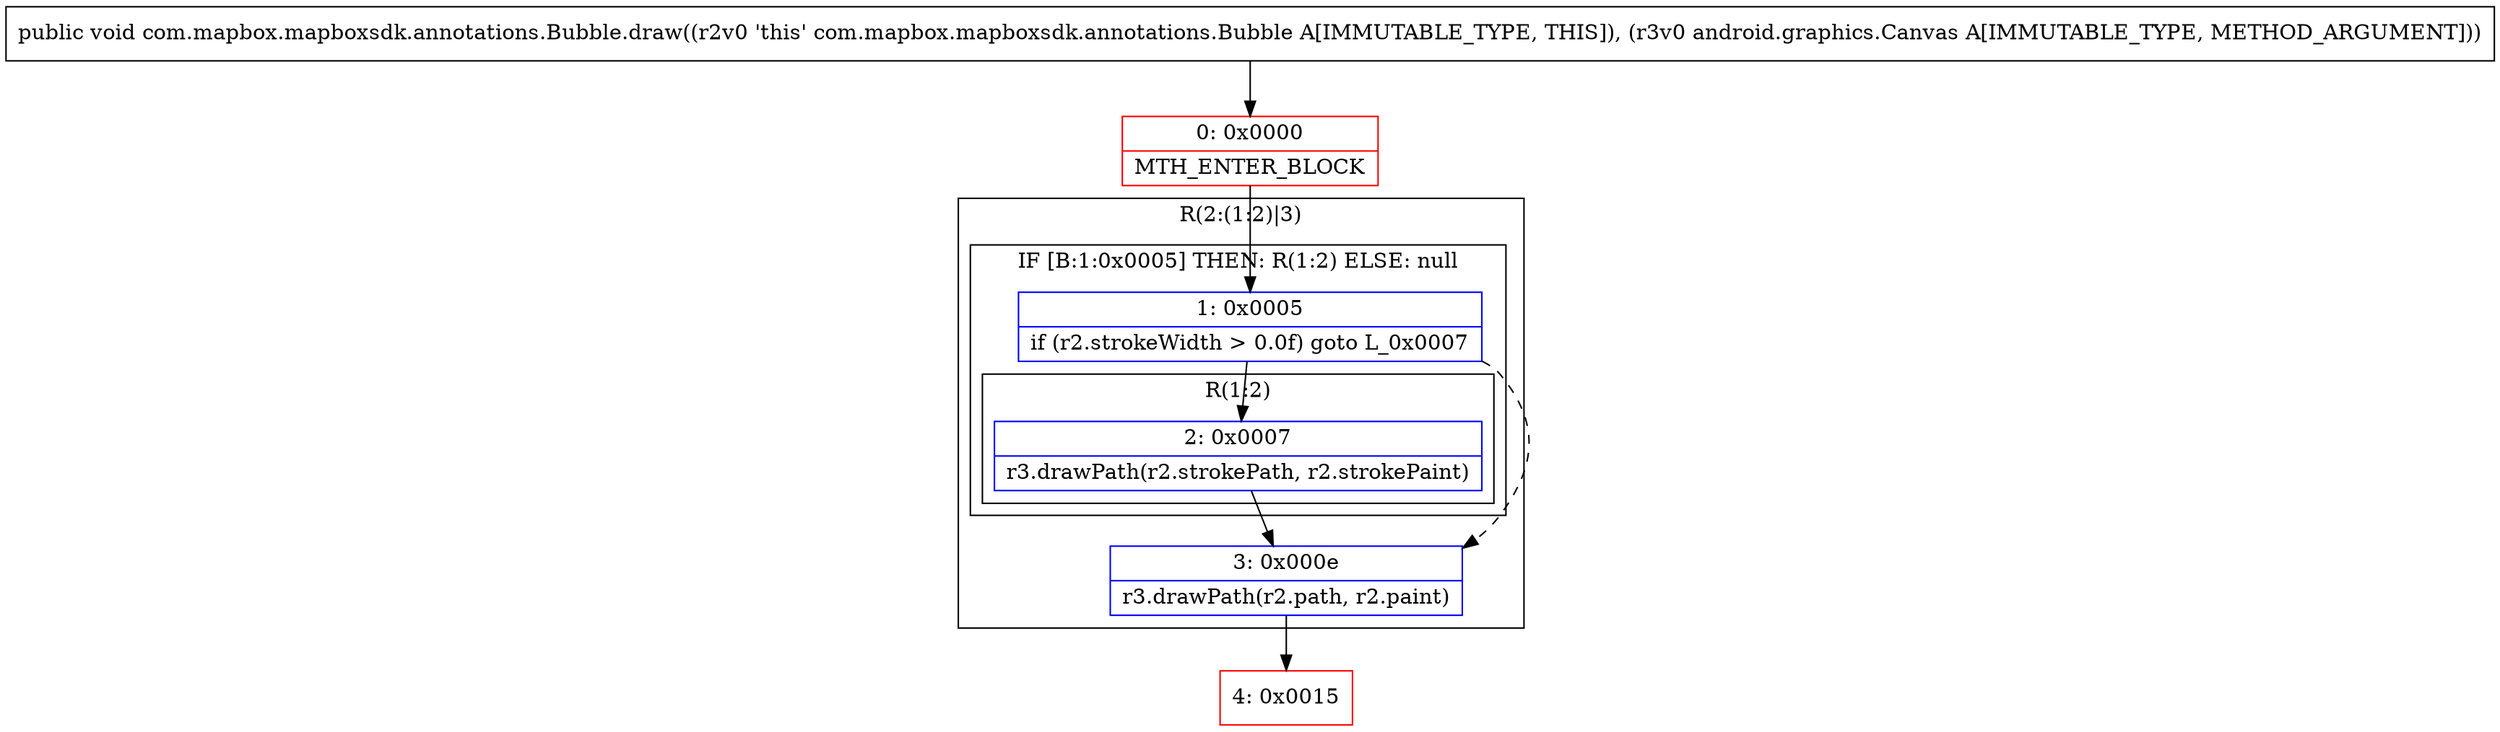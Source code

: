 digraph "CFG forcom.mapbox.mapboxsdk.annotations.Bubble.draw(Landroid\/graphics\/Canvas;)V" {
subgraph cluster_Region_856342226 {
label = "R(2:(1:2)|3)";
node [shape=record,color=blue];
subgraph cluster_IfRegion_1352385314 {
label = "IF [B:1:0x0005] THEN: R(1:2) ELSE: null";
node [shape=record,color=blue];
Node_1 [shape=record,label="{1\:\ 0x0005|if (r2.strokeWidth \> 0.0f) goto L_0x0007\l}"];
subgraph cluster_Region_403065519 {
label = "R(1:2)";
node [shape=record,color=blue];
Node_2 [shape=record,label="{2\:\ 0x0007|r3.drawPath(r2.strokePath, r2.strokePaint)\l}"];
}
}
Node_3 [shape=record,label="{3\:\ 0x000e|r3.drawPath(r2.path, r2.paint)\l}"];
}
Node_0 [shape=record,color=red,label="{0\:\ 0x0000|MTH_ENTER_BLOCK\l}"];
Node_4 [shape=record,color=red,label="{4\:\ 0x0015}"];
MethodNode[shape=record,label="{public void com.mapbox.mapboxsdk.annotations.Bubble.draw((r2v0 'this' com.mapbox.mapboxsdk.annotations.Bubble A[IMMUTABLE_TYPE, THIS]), (r3v0 android.graphics.Canvas A[IMMUTABLE_TYPE, METHOD_ARGUMENT])) }"];
MethodNode -> Node_0;
Node_1 -> Node_2;
Node_1 -> Node_3[style=dashed];
Node_2 -> Node_3;
Node_3 -> Node_4;
Node_0 -> Node_1;
}


